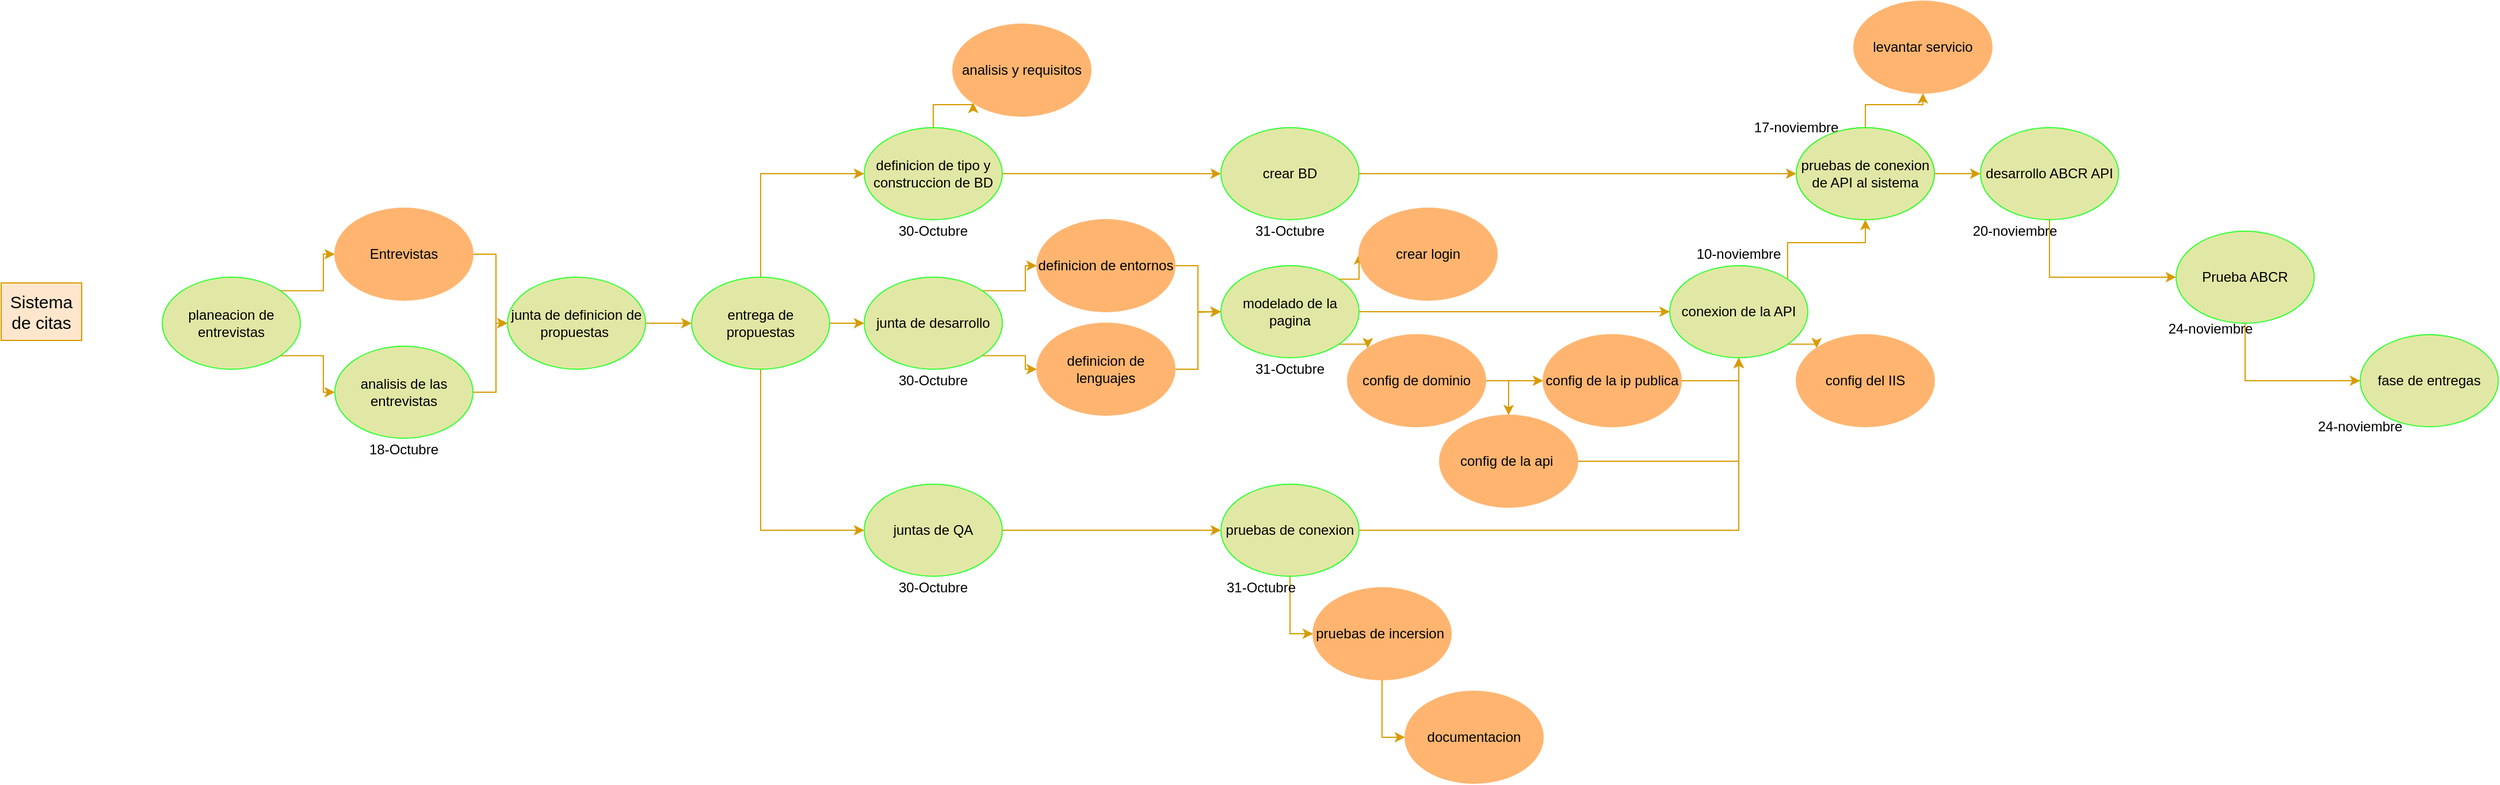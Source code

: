 <mxfile version="13.9.9" type="device"><diagram id="jQ8OIokXlRjvlQvLZvbY" name="Página-1"><mxGraphModel dx="1679" dy="1663" grid="1" gridSize="10" guides="1" tooltips="1" connect="1" arrows="1" fold="1" page="1" pageScale="1" pageWidth="827" pageHeight="1169" math="0" shadow="0"><root><mxCell id="0"/><mxCell id="1" parent="0"/><mxCell id="fCQYTtux4bYRVFhQZ2L6-30" style="edgeStyle=orthogonalEdgeStyle;rounded=0;orthogonalLoop=1;jettySize=auto;html=1;exitX=1;exitY=1;exitDx=0;exitDy=0;fillColor=#ffe6cc;strokeColor=#d79b00;" parent="1" source="fCQYTtux4bYRVFhQZ2L6-1" target="fCQYTtux4bYRVFhQZ2L6-4" edge="1"><mxGeometry relative="1" as="geometry"/></mxCell><mxCell id="fCQYTtux4bYRVFhQZ2L6-31" style="edgeStyle=orthogonalEdgeStyle;rounded=0;orthogonalLoop=1;jettySize=auto;html=1;exitX=1;exitY=0;exitDx=0;exitDy=0;entryX=0;entryY=0.5;entryDx=0;entryDy=0;fillColor=#ffe6cc;strokeColor=#d79b00;" parent="1" source="fCQYTtux4bYRVFhQZ2L6-1" target="fCQYTtux4bYRVFhQZ2L6-3" edge="1"><mxGeometry relative="1" as="geometry"/></mxCell><mxCell id="fCQYTtux4bYRVFhQZ2L6-1" value="planeacion de entrevistas" style="ellipse;whiteSpace=wrap;html=1;strokeColor=#33FF33;fillColor=#E1E8A5;" parent="1" vertex="1"><mxGeometry x="20" y="200" width="120" height="80" as="geometry"/></mxCell><mxCell id="fCQYTtux4bYRVFhQZ2L6-2" value="&lt;font style=&quot;font-size: 15px&quot;&gt;Sistema de citas&lt;/font&gt;" style="text;html=1;strokeColor=#d79b00;fillColor=#ffe6cc;align=center;verticalAlign=middle;whiteSpace=wrap;rounded=0;" parent="1" vertex="1"><mxGeometry x="-120" y="205" width="70" height="50" as="geometry"/></mxCell><mxCell id="fCQYTtux4bYRVFhQZ2L6-33" style="edgeStyle=orthogonalEdgeStyle;rounded=0;orthogonalLoop=1;jettySize=auto;html=1;exitX=1;exitY=0.5;exitDx=0;exitDy=0;entryX=0;entryY=0.5;entryDx=0;entryDy=0;fillColor=#ffe6cc;strokeColor=#d79b00;" parent="1" source="fCQYTtux4bYRVFhQZ2L6-3" target="fCQYTtux4bYRVFhQZ2L6-5" edge="1"><mxGeometry relative="1" as="geometry"/></mxCell><mxCell id="fCQYTtux4bYRVFhQZ2L6-3" value="Entrevistas" style="ellipse;whiteSpace=wrap;html=1;fillColor=#FFB570;strokeColor=#FFB570;" parent="1" vertex="1"><mxGeometry x="170" y="140" width="120" height="80" as="geometry"/></mxCell><mxCell id="fCQYTtux4bYRVFhQZ2L6-32" style="edgeStyle=orthogonalEdgeStyle;rounded=0;orthogonalLoop=1;jettySize=auto;html=1;exitX=1;exitY=0.5;exitDx=0;exitDy=0;fillColor=#ffe6cc;strokeColor=#d79b00;" parent="1" source="fCQYTtux4bYRVFhQZ2L6-4" target="fCQYTtux4bYRVFhQZ2L6-5" edge="1"><mxGeometry relative="1" as="geometry"/></mxCell><mxCell id="fCQYTtux4bYRVFhQZ2L6-4" value="analisis de las entrevistas" style="ellipse;whiteSpace=wrap;html=1;strokeColor=#33FF33;fillColor=#E1E8A5;" parent="1" vertex="1"><mxGeometry x="170" y="260" width="120" height="80" as="geometry"/></mxCell><mxCell id="fCQYTtux4bYRVFhQZ2L6-34" style="edgeStyle=orthogonalEdgeStyle;rounded=0;orthogonalLoop=1;jettySize=auto;html=1;exitX=1;exitY=0.5;exitDx=0;exitDy=0;fillColor=#ffe6cc;strokeColor=#d79b00;" parent="1" source="fCQYTtux4bYRVFhQZ2L6-5" target="fCQYTtux4bYRVFhQZ2L6-6" edge="1"><mxGeometry relative="1" as="geometry"/></mxCell><mxCell id="fCQYTtux4bYRVFhQZ2L6-5" value="junta de definicion de propuestas&amp;nbsp;" style="ellipse;whiteSpace=wrap;html=1;strokeColor=#33FF33;fillColor=#E1E8A5;" parent="1" vertex="1"><mxGeometry x="320" y="200" width="120" height="80" as="geometry"/></mxCell><mxCell id="fCQYTtux4bYRVFhQZ2L6-36" style="edgeStyle=orthogonalEdgeStyle;rounded=0;orthogonalLoop=1;jettySize=auto;html=1;exitX=0.5;exitY=0;exitDx=0;exitDy=0;entryX=0;entryY=0.5;entryDx=0;entryDy=0;fillColor=#ffe6cc;strokeColor=#d79b00;" parent="1" source="fCQYTtux4bYRVFhQZ2L6-6" target="fCQYTtux4bYRVFhQZ2L6-7" edge="1"><mxGeometry relative="1" as="geometry"/></mxCell><mxCell id="fCQYTtux4bYRVFhQZ2L6-37" style="edgeStyle=orthogonalEdgeStyle;rounded=0;orthogonalLoop=1;jettySize=auto;html=1;exitX=1;exitY=0.5;exitDx=0;exitDy=0;fillColor=#ffe6cc;strokeColor=#d79b00;" parent="1" source="fCQYTtux4bYRVFhQZ2L6-6" target="fCQYTtux4bYRVFhQZ2L6-8" edge="1"><mxGeometry relative="1" as="geometry"/></mxCell><mxCell id="fCQYTtux4bYRVFhQZ2L6-38" style="edgeStyle=orthogonalEdgeStyle;rounded=0;orthogonalLoop=1;jettySize=auto;html=1;exitX=0.5;exitY=1;exitDx=0;exitDy=0;entryX=0;entryY=0.5;entryDx=0;entryDy=0;fillColor=#ffe6cc;strokeColor=#d79b00;" parent="1" source="fCQYTtux4bYRVFhQZ2L6-6" target="fCQYTtux4bYRVFhQZ2L6-9" edge="1"><mxGeometry relative="1" as="geometry"/></mxCell><mxCell id="fCQYTtux4bYRVFhQZ2L6-6" value="entrega de propuestas" style="ellipse;whiteSpace=wrap;html=1;strokeColor=#33FF33;fillColor=#E1E8A5;" parent="1" vertex="1"><mxGeometry x="480" y="200" width="120" height="80" as="geometry"/></mxCell><mxCell id="fCQYTtux4bYRVFhQZ2L6-40" style="edgeStyle=orthogonalEdgeStyle;rounded=0;orthogonalLoop=1;jettySize=auto;html=1;exitX=0.5;exitY=0;exitDx=0;exitDy=0;entryX=0;entryY=1;entryDx=0;entryDy=0;fillColor=#ffe6cc;strokeColor=#d79b00;" parent="1" source="fCQYTtux4bYRVFhQZ2L6-7" target="fCQYTtux4bYRVFhQZ2L6-10" edge="1"><mxGeometry relative="1" as="geometry"/></mxCell><mxCell id="fCQYTtux4bYRVFhQZ2L6-41" style="edgeStyle=orthogonalEdgeStyle;rounded=0;orthogonalLoop=1;jettySize=auto;html=1;exitX=1;exitY=0.5;exitDx=0;exitDy=0;fillColor=#ffe6cc;strokeColor=#d79b00;" parent="1" source="fCQYTtux4bYRVFhQZ2L6-7" target="fCQYTtux4bYRVFhQZ2L6-15" edge="1"><mxGeometry relative="1" as="geometry"/></mxCell><mxCell id="fCQYTtux4bYRVFhQZ2L6-7" value="definicion de tipo y construccion de BD" style="ellipse;whiteSpace=wrap;html=1;strokeColor=#33FF33;fillColor=#E1E8A5;" parent="1" vertex="1"><mxGeometry x="630" y="70" width="120" height="80" as="geometry"/></mxCell><mxCell id="fCQYTtux4bYRVFhQZ2L6-42" style="edgeStyle=orthogonalEdgeStyle;rounded=0;orthogonalLoop=1;jettySize=auto;html=1;exitX=1;exitY=0;exitDx=0;exitDy=0;entryX=0;entryY=0.5;entryDx=0;entryDy=0;fillColor=#ffe6cc;strokeColor=#d79b00;" parent="1" source="fCQYTtux4bYRVFhQZ2L6-8" target="fCQYTtux4bYRVFhQZ2L6-11" edge="1"><mxGeometry relative="1" as="geometry"/></mxCell><mxCell id="fCQYTtux4bYRVFhQZ2L6-43" style="edgeStyle=orthogonalEdgeStyle;rounded=0;orthogonalLoop=1;jettySize=auto;html=1;exitX=1;exitY=1;exitDx=0;exitDy=0;entryX=0;entryY=0.5;entryDx=0;entryDy=0;fillColor=#ffe6cc;strokeColor=#d79b00;" parent="1" source="fCQYTtux4bYRVFhQZ2L6-8" target="fCQYTtux4bYRVFhQZ2L6-12" edge="1"><mxGeometry relative="1" as="geometry"/></mxCell><mxCell id="fCQYTtux4bYRVFhQZ2L6-8" value="junta de desarrollo" style="ellipse;whiteSpace=wrap;html=1;strokeColor=#33FF33;fillColor=#E1E8A5;" parent="1" vertex="1"><mxGeometry x="630" y="200" width="120" height="80" as="geometry"/></mxCell><mxCell id="fCQYTtux4bYRVFhQZ2L6-50" style="edgeStyle=orthogonalEdgeStyle;rounded=0;orthogonalLoop=1;jettySize=auto;html=1;exitX=1;exitY=0.5;exitDx=0;exitDy=0;entryX=0;entryY=0.5;entryDx=0;entryDy=0;fillColor=#ffe6cc;strokeColor=#d79b00;" parent="1" source="fCQYTtux4bYRVFhQZ2L6-9" target="fCQYTtux4bYRVFhQZ2L6-13" edge="1"><mxGeometry relative="1" as="geometry"/></mxCell><mxCell id="fCQYTtux4bYRVFhQZ2L6-9" value="juntas de QA" style="ellipse;whiteSpace=wrap;html=1;strokeColor=#33FF33;fillColor=#E1E8A5;" parent="1" vertex="1"><mxGeometry x="630" y="380" width="120" height="80" as="geometry"/></mxCell><mxCell id="fCQYTtux4bYRVFhQZ2L6-10" value="analisis y requisitos" style="ellipse;whiteSpace=wrap;html=1;fillColor=#FFB570;strokeColor=#FFB570;" parent="1" vertex="1"><mxGeometry x="707" y="-20" width="120" height="80" as="geometry"/></mxCell><mxCell id="fCQYTtux4bYRVFhQZ2L6-45" style="edgeStyle=orthogonalEdgeStyle;rounded=0;orthogonalLoop=1;jettySize=auto;html=1;exitX=1;exitY=0.5;exitDx=0;exitDy=0;fillColor=#ffe6cc;strokeColor=#d79b00;" parent="1" source="fCQYTtux4bYRVFhQZ2L6-11" edge="1"><mxGeometry relative="1" as="geometry"><mxPoint x="940" y="230" as="targetPoint"/></mxGeometry></mxCell><mxCell id="fCQYTtux4bYRVFhQZ2L6-11" value="definicion de entornos" style="ellipse;whiteSpace=wrap;html=1;fillColor=#FFB570;strokeColor=#FFB570;" parent="1" vertex="1"><mxGeometry x="780" y="150" width="120" height="80" as="geometry"/></mxCell><mxCell id="fCQYTtux4bYRVFhQZ2L6-44" style="edgeStyle=orthogonalEdgeStyle;rounded=0;orthogonalLoop=1;jettySize=auto;html=1;exitX=1;exitY=0.5;exitDx=0;exitDy=0;fillColor=#ffe6cc;strokeColor=#d79b00;" parent="1" source="fCQYTtux4bYRVFhQZ2L6-12" target="fCQYTtux4bYRVFhQZ2L6-14" edge="1"><mxGeometry relative="1" as="geometry"/></mxCell><mxCell id="fCQYTtux4bYRVFhQZ2L6-12" value="definicion de lenguajes" style="ellipse;whiteSpace=wrap;html=1;fillColor=#FFB570;strokeColor=#FFB570;" parent="1" vertex="1"><mxGeometry x="780" y="240" width="120" height="80" as="geometry"/></mxCell><mxCell id="fCQYTtux4bYRVFhQZ2L6-52" style="edgeStyle=orthogonalEdgeStyle;rounded=0;orthogonalLoop=1;jettySize=auto;html=1;exitX=1;exitY=0.5;exitDx=0;exitDy=0;entryX=0.5;entryY=1;entryDx=0;entryDy=0;fillColor=#ffe6cc;strokeColor=#d79b00;" parent="1" source="fCQYTtux4bYRVFhQZ2L6-13" target="fCQYTtux4bYRVFhQZ2L6-21" edge="1"><mxGeometry relative="1" as="geometry"/></mxCell><mxCell id="fCQYTtux4bYRVFhQZ2L6-55" style="edgeStyle=orthogonalEdgeStyle;rounded=0;orthogonalLoop=1;jettySize=auto;html=1;exitX=0.5;exitY=1;exitDx=0;exitDy=0;entryX=0;entryY=0.5;entryDx=0;entryDy=0;fillColor=#ffe6cc;strokeColor=#d79b00;" parent="1" source="fCQYTtux4bYRVFhQZ2L6-13" target="fCQYTtux4bYRVFhQZ2L6-16" edge="1"><mxGeometry relative="1" as="geometry"/></mxCell><mxCell id="fCQYTtux4bYRVFhQZ2L6-13" value="pruebas de conexion" style="ellipse;whiteSpace=wrap;html=1;strokeColor=#33FF33;fillColor=#E1E8A5;" parent="1" vertex="1"><mxGeometry x="940" y="380" width="120" height="80" as="geometry"/></mxCell><mxCell id="fCQYTtux4bYRVFhQZ2L6-46" style="edgeStyle=orthogonalEdgeStyle;rounded=0;orthogonalLoop=1;jettySize=auto;html=1;exitX=1;exitY=0.5;exitDx=0;exitDy=0;fillColor=#ffe6cc;strokeColor=#d79b00;" parent="1" source="fCQYTtux4bYRVFhQZ2L6-14" target="fCQYTtux4bYRVFhQZ2L6-21" edge="1"><mxGeometry relative="1" as="geometry"/></mxCell><mxCell id="fCQYTtux4bYRVFhQZ2L6-47" style="edgeStyle=orthogonalEdgeStyle;rounded=0;orthogonalLoop=1;jettySize=auto;html=1;exitX=1;exitY=1;exitDx=0;exitDy=0;entryX=0;entryY=0;entryDx=0;entryDy=0;fillColor=#ffe6cc;strokeColor=#d79b00;" parent="1" source="fCQYTtux4bYRVFhQZ2L6-14" target="fCQYTtux4bYRVFhQZ2L6-18" edge="1"><mxGeometry relative="1" as="geometry"/></mxCell><mxCell id="fCQYTtux4bYRVFhQZ2L6-63" style="edgeStyle=orthogonalEdgeStyle;rounded=0;orthogonalLoop=1;jettySize=auto;html=1;exitX=1;exitY=0;exitDx=0;exitDy=0;entryX=0;entryY=0.5;entryDx=0;entryDy=0;fillColor=#ffe6cc;strokeColor=#d79b00;" parent="1" source="fCQYTtux4bYRVFhQZ2L6-14" target="fCQYTtux4bYRVFhQZ2L6-62" edge="1"><mxGeometry relative="1" as="geometry"/></mxCell><mxCell id="fCQYTtux4bYRVFhQZ2L6-14" value="modelado de la pagina" style="ellipse;whiteSpace=wrap;html=1;strokeColor=#33FF33;fillColor=#E1E8A5;" parent="1" vertex="1"><mxGeometry x="940" y="190" width="120" height="80" as="geometry"/></mxCell><mxCell id="fCQYTtux4bYRVFhQZ2L6-51" style="edgeStyle=orthogonalEdgeStyle;rounded=0;orthogonalLoop=1;jettySize=auto;html=1;exitX=1;exitY=0.5;exitDx=0;exitDy=0;entryX=0;entryY=0.5;entryDx=0;entryDy=0;fillColor=#ffe6cc;strokeColor=#d79b00;" parent="1" source="fCQYTtux4bYRVFhQZ2L6-15" target="fCQYTtux4bYRVFhQZ2L6-23" edge="1"><mxGeometry relative="1" as="geometry"/></mxCell><mxCell id="fCQYTtux4bYRVFhQZ2L6-15" value="crear BD" style="ellipse;whiteSpace=wrap;html=1;strokeColor=#33FF33;fillColor=#E1E8A5;" parent="1" vertex="1"><mxGeometry x="940" y="70" width="120" height="80" as="geometry"/></mxCell><mxCell id="fCQYTtux4bYRVFhQZ2L6-56" style="edgeStyle=orthogonalEdgeStyle;rounded=0;orthogonalLoop=1;jettySize=auto;html=1;exitX=0.5;exitY=1;exitDx=0;exitDy=0;entryX=0;entryY=0.5;entryDx=0;entryDy=0;fillColor=#ffe6cc;strokeColor=#d79b00;" parent="1" source="fCQYTtux4bYRVFhQZ2L6-16" target="fCQYTtux4bYRVFhQZ2L6-17" edge="1"><mxGeometry relative="1" as="geometry"/></mxCell><mxCell id="fCQYTtux4bYRVFhQZ2L6-16" value="pruebas de incersion&amp;nbsp;" style="ellipse;whiteSpace=wrap;html=1;fillColor=#FFB570;strokeColor=#FFB570;" parent="1" vertex="1"><mxGeometry x="1020" y="470" width="120" height="80" as="geometry"/></mxCell><mxCell id="fCQYTtux4bYRVFhQZ2L6-17" value="documentacion" style="ellipse;whiteSpace=wrap;html=1;fillColor=#FFB570;strokeColor=#FFB570;" parent="1" vertex="1"><mxGeometry x="1100" y="560" width="120" height="80" as="geometry"/></mxCell><mxCell id="fCQYTtux4bYRVFhQZ2L6-49" style="edgeStyle=orthogonalEdgeStyle;rounded=0;orthogonalLoop=1;jettySize=auto;html=1;exitX=1;exitY=0.5;exitDx=0;exitDy=0;fillColor=#ffe6cc;strokeColor=#d79b00;" parent="1" source="fCQYTtux4bYRVFhQZ2L6-18" target="fCQYTtux4bYRVFhQZ2L6-20" edge="1"><mxGeometry relative="1" as="geometry"/></mxCell><mxCell id="fCQYTtux4bYRVFhQZ2L6-61" style="edgeStyle=orthogonalEdgeStyle;rounded=0;orthogonalLoop=1;jettySize=auto;html=1;exitX=1;exitY=0.5;exitDx=0;exitDy=0;fillColor=#ffe6cc;strokeColor=#d79b00;" parent="1" source="fCQYTtux4bYRVFhQZ2L6-18" edge="1"><mxGeometry relative="1" as="geometry"><mxPoint x="1190" y="320" as="targetPoint"/></mxGeometry></mxCell><mxCell id="fCQYTtux4bYRVFhQZ2L6-18" value="config de dominio" style="ellipse;whiteSpace=wrap;html=1;fillColor=#FFB570;strokeColor=#FFB570;" parent="1" vertex="1"><mxGeometry x="1050" y="250" width="120" height="80" as="geometry"/></mxCell><mxCell id="wbrDR-lLRklJg497d2Dw-1" style="edgeStyle=orthogonalEdgeStyle;rounded=0;orthogonalLoop=1;jettySize=auto;html=1;exitX=1;exitY=0.5;exitDx=0;exitDy=0;entryX=0.5;entryY=1;entryDx=0;entryDy=0;fillColor=#ffe6cc;strokeColor=#d79b00;" edge="1" parent="1" source="fCQYTtux4bYRVFhQZ2L6-19" target="fCQYTtux4bYRVFhQZ2L6-21"><mxGeometry relative="1" as="geometry"/></mxCell><mxCell id="fCQYTtux4bYRVFhQZ2L6-19" value="config de la api&amp;nbsp;" style="ellipse;whiteSpace=wrap;html=1;fillColor=#FFB570;strokeColor=#FFB570;" parent="1" vertex="1"><mxGeometry x="1130" y="320" width="120" height="80" as="geometry"/></mxCell><mxCell id="wbrDR-lLRklJg497d2Dw-2" style="edgeStyle=orthogonalEdgeStyle;rounded=0;orthogonalLoop=1;jettySize=auto;html=1;exitX=1;exitY=0.5;exitDx=0;exitDy=0;entryX=0.5;entryY=1;entryDx=0;entryDy=0;fillColor=#ffe6cc;strokeColor=#d79b00;" edge="1" parent="1" source="fCQYTtux4bYRVFhQZ2L6-20" target="fCQYTtux4bYRVFhQZ2L6-21"><mxGeometry relative="1" as="geometry"/></mxCell><mxCell id="fCQYTtux4bYRVFhQZ2L6-20" value="config de la ip publica" style="ellipse;whiteSpace=wrap;html=1;fillColor=#FFB570;strokeColor=#FFB570;" parent="1" vertex="1"><mxGeometry x="1220" y="250" width="120" height="80" as="geometry"/></mxCell><mxCell id="fCQYTtux4bYRVFhQZ2L6-53" style="edgeStyle=orthogonalEdgeStyle;rounded=0;orthogonalLoop=1;jettySize=auto;html=1;exitX=1;exitY=1;exitDx=0;exitDy=0;entryX=0;entryY=0;entryDx=0;entryDy=0;fillColor=#ffe6cc;strokeColor=#d79b00;" parent="1" source="fCQYTtux4bYRVFhQZ2L6-21" target="fCQYTtux4bYRVFhQZ2L6-24" edge="1"><mxGeometry relative="1" as="geometry"/></mxCell><mxCell id="fCQYTtux4bYRVFhQZ2L6-54" style="edgeStyle=orthogonalEdgeStyle;rounded=0;orthogonalLoop=1;jettySize=auto;html=1;exitX=1;exitY=0;exitDx=0;exitDy=0;entryX=0.5;entryY=1;entryDx=0;entryDy=0;fillColor=#ffe6cc;strokeColor=#d79b00;" parent="1" source="fCQYTtux4bYRVFhQZ2L6-21" target="fCQYTtux4bYRVFhQZ2L6-23" edge="1"><mxGeometry relative="1" as="geometry"/></mxCell><mxCell id="fCQYTtux4bYRVFhQZ2L6-21" value="conexion de la API" style="ellipse;whiteSpace=wrap;html=1;strokeColor=#33FF33;fillColor=#E1E8A5;" parent="1" vertex="1"><mxGeometry x="1330" y="190" width="120" height="80" as="geometry"/></mxCell><mxCell id="fCQYTtux4bYRVFhQZ2L6-57" style="edgeStyle=orthogonalEdgeStyle;rounded=0;orthogonalLoop=1;jettySize=auto;html=1;exitX=1;exitY=0.5;exitDx=0;exitDy=0;entryX=0;entryY=0.5;entryDx=0;entryDy=0;fillColor=#ffe6cc;strokeColor=#d79b00;" parent="1" source="fCQYTtux4bYRVFhQZ2L6-23" target="fCQYTtux4bYRVFhQZ2L6-27" edge="1"><mxGeometry relative="1" as="geometry"/></mxCell><mxCell id="fCQYTtux4bYRVFhQZ2L6-58" style="edgeStyle=orthogonalEdgeStyle;rounded=0;orthogonalLoop=1;jettySize=auto;html=1;exitX=0.5;exitY=0;exitDx=0;exitDy=0;fillColor=#ffe6cc;strokeColor=#d79b00;" parent="1" source="fCQYTtux4bYRVFhQZ2L6-23" target="fCQYTtux4bYRVFhQZ2L6-26" edge="1"><mxGeometry relative="1" as="geometry"/></mxCell><mxCell id="fCQYTtux4bYRVFhQZ2L6-23" value="pruebas de conexion de API al sistema" style="ellipse;whiteSpace=wrap;html=1;fillColor=#FFB570;strokeColor=#FFB570;" parent="1" vertex="1"><mxGeometry x="1440" y="70" width="120" height="80" as="geometry"/></mxCell><mxCell id="fCQYTtux4bYRVFhQZ2L6-24" value="config del IIS" style="ellipse;whiteSpace=wrap;html=1;fillColor=#FFB570;strokeColor=#FFB570;" parent="1" vertex="1"><mxGeometry x="1440" y="250" width="120" height="80" as="geometry"/></mxCell><mxCell id="fCQYTtux4bYRVFhQZ2L6-26" value="levantar servicio" style="ellipse;whiteSpace=wrap;html=1;fillColor=#FFB570;strokeColor=#FFB570;" parent="1" vertex="1"><mxGeometry x="1490" y="-40" width="120" height="80" as="geometry"/></mxCell><mxCell id="fCQYTtux4bYRVFhQZ2L6-59" style="edgeStyle=orthogonalEdgeStyle;rounded=0;orthogonalLoop=1;jettySize=auto;html=1;exitX=0.5;exitY=1;exitDx=0;exitDy=0;entryX=0;entryY=0.5;entryDx=0;entryDy=0;fillColor=#ffe6cc;strokeColor=#d79b00;" parent="1" source="fCQYTtux4bYRVFhQZ2L6-27" target="fCQYTtux4bYRVFhQZ2L6-28" edge="1"><mxGeometry relative="1" as="geometry"/></mxCell><mxCell id="fCQYTtux4bYRVFhQZ2L6-27" value="desarrollo ABCR API" style="ellipse;whiteSpace=wrap;html=1;strokeColor=#33FF33;fillColor=#E1E8A5;" parent="1" vertex="1"><mxGeometry x="1600" y="70" width="120" height="80" as="geometry"/></mxCell><mxCell id="fCQYTtux4bYRVFhQZ2L6-60" style="edgeStyle=orthogonalEdgeStyle;rounded=0;orthogonalLoop=1;jettySize=auto;html=1;exitX=0.5;exitY=1;exitDx=0;exitDy=0;entryX=0;entryY=0.5;entryDx=0;entryDy=0;fillColor=#ffe6cc;strokeColor=#d79b00;" parent="1" source="fCQYTtux4bYRVFhQZ2L6-28" target="fCQYTtux4bYRVFhQZ2L6-29" edge="1"><mxGeometry relative="1" as="geometry"/></mxCell><mxCell id="fCQYTtux4bYRVFhQZ2L6-28" value="Prueba ABCR" style="ellipse;whiteSpace=wrap;html=1;strokeColor=#33FF33;fillColor=#E1E8A5;" parent="1" vertex="1"><mxGeometry x="1770" y="160" width="120" height="80" as="geometry"/></mxCell><mxCell id="fCQYTtux4bYRVFhQZ2L6-29" value="fase de entregas" style="ellipse;whiteSpace=wrap;html=1;strokeColor=#33FF33;fillColor=#E1E8A5;" parent="1" vertex="1"><mxGeometry x="1930" y="250" width="120" height="80" as="geometry"/></mxCell><mxCell id="fCQYTtux4bYRVFhQZ2L6-62" value="crear login" style="ellipse;whiteSpace=wrap;html=1;fillColor=#FFB570;strokeColor=#FFB570;" parent="1" vertex="1"><mxGeometry x="1060" y="140" width="120" height="80" as="geometry"/></mxCell><mxCell id="wbrDR-lLRklJg497d2Dw-3" value="30-Octubre" style="text;html=1;strokeColor=none;fillColor=none;align=center;verticalAlign=middle;whiteSpace=wrap;rounded=0;" vertex="1" parent="1"><mxGeometry x="645" y="280" width="90" height="20" as="geometry"/></mxCell><mxCell id="wbrDR-lLRklJg497d2Dw-4" value="30-Octubre" style="text;html=1;strokeColor=none;fillColor=none;align=center;verticalAlign=middle;whiteSpace=wrap;rounded=0;" vertex="1" parent="1"><mxGeometry x="645" y="460" width="90" height="20" as="geometry"/></mxCell><mxCell id="wbrDR-lLRklJg497d2Dw-5" value="30-Octubre" style="text;html=1;strokeColor=none;fillColor=none;align=center;verticalAlign=middle;whiteSpace=wrap;rounded=0;" vertex="1" parent="1"><mxGeometry x="645" y="150" width="90" height="20" as="geometry"/></mxCell><mxCell id="wbrDR-lLRklJg497d2Dw-8" value="18-Octubre" style="text;html=1;strokeColor=none;fillColor=none;align=center;verticalAlign=middle;whiteSpace=wrap;rounded=0;" vertex="1" parent="1"><mxGeometry x="185" y="340" width="90" height="20" as="geometry"/></mxCell><mxCell id="wbrDR-lLRklJg497d2Dw-9" value="31-Octubre" style="text;html=1;strokeColor=none;fillColor=none;align=center;verticalAlign=middle;whiteSpace=wrap;rounded=0;" vertex="1" parent="1"><mxGeometry x="930" y="460" width="90" height="20" as="geometry"/></mxCell><mxCell id="wbrDR-lLRklJg497d2Dw-12" value="31-Octubre" style="text;html=1;strokeColor=none;fillColor=none;align=center;verticalAlign=middle;whiteSpace=wrap;rounded=0;" vertex="1" parent="1"><mxGeometry x="955" y="270" width="90" height="20" as="geometry"/></mxCell><mxCell id="wbrDR-lLRklJg497d2Dw-13" value="31-Octubre" style="text;html=1;strokeColor=none;fillColor=none;align=center;verticalAlign=middle;whiteSpace=wrap;rounded=0;" vertex="1" parent="1"><mxGeometry x="955" y="150" width="90" height="20" as="geometry"/></mxCell><mxCell id="wbrDR-lLRklJg497d2Dw-15" value="10-noviembre" style="text;html=1;strokeColor=none;fillColor=none;align=center;verticalAlign=middle;whiteSpace=wrap;rounded=0;" vertex="1" parent="1"><mxGeometry x="1350" y="170" width="80" height="20" as="geometry"/></mxCell><mxCell id="wbrDR-lLRklJg497d2Dw-16" value="17-noviembre" style="text;html=1;strokeColor=none;fillColor=none;align=center;verticalAlign=middle;whiteSpace=wrap;rounded=0;" vertex="1" parent="1"><mxGeometry x="1400" y="60" width="80" height="20" as="geometry"/></mxCell><mxCell id="wbrDR-lLRklJg497d2Dw-17" value="pruebas de conexion de API al sistema" style="ellipse;whiteSpace=wrap;html=1;fillColor=#FFB570;strokeColor=#FFB570;" vertex="1" parent="1"><mxGeometry x="1440" y="70" width="120" height="80" as="geometry"/></mxCell><mxCell id="wbrDR-lLRklJg497d2Dw-18" value="pruebas de conexion de API al sistema" style="ellipse;whiteSpace=wrap;html=1;strokeColor=#33FF33;fillColor=#E1E8A5;" vertex="1" parent="1"><mxGeometry x="1440" y="70" width="120" height="80" as="geometry"/></mxCell><mxCell id="wbrDR-lLRklJg497d2Dw-19" value="20-noviembre" style="text;html=1;strokeColor=none;fillColor=none;align=center;verticalAlign=middle;whiteSpace=wrap;rounded=0;" vertex="1" parent="1"><mxGeometry x="1590" y="150" width="80" height="20" as="geometry"/></mxCell><mxCell id="wbrDR-lLRklJg497d2Dw-20" value="24-noviembre" style="text;html=1;strokeColor=none;fillColor=none;align=center;verticalAlign=middle;whiteSpace=wrap;rounded=0;" vertex="1" parent="1"><mxGeometry x="1890" y="320" width="80" height="20" as="geometry"/></mxCell><mxCell id="wbrDR-lLRklJg497d2Dw-21" value="24-noviembre" style="text;html=1;strokeColor=none;fillColor=none;align=center;verticalAlign=middle;whiteSpace=wrap;rounded=0;" vertex="1" parent="1"><mxGeometry x="1760" y="235" width="80" height="20" as="geometry"/></mxCell></root></mxGraphModel></diagram></mxfile>